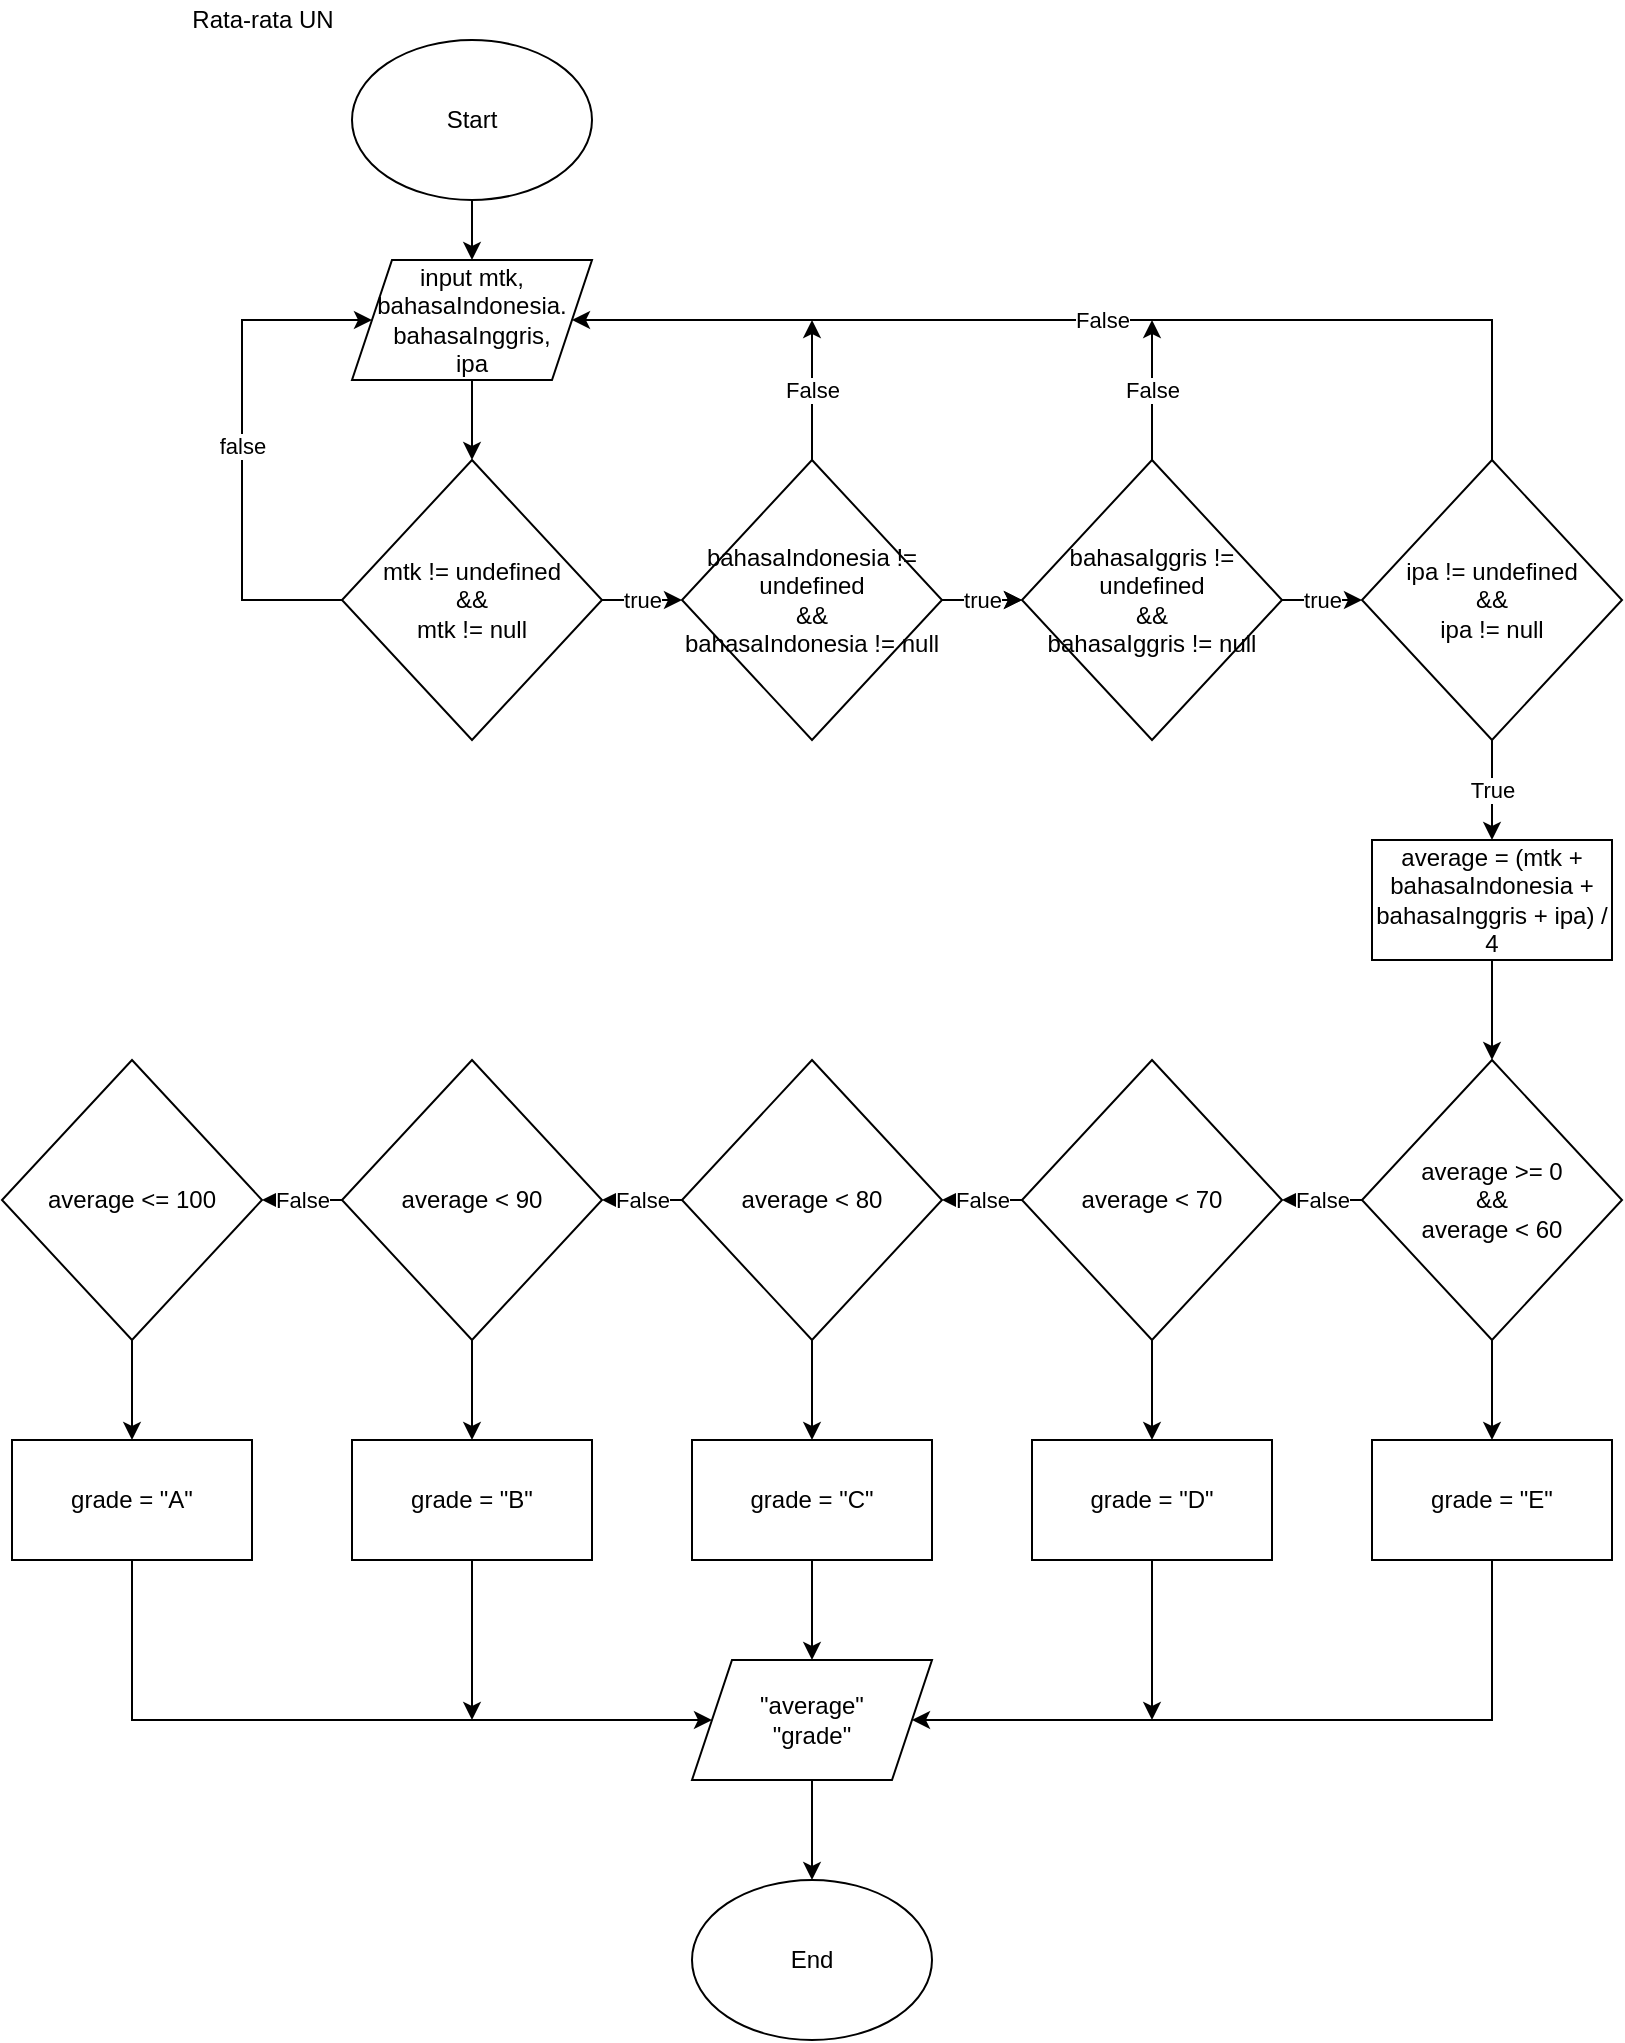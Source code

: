 <mxfile version="16.2.4" type="device"><diagram id="ZhCfuysZuzECdFkN9oMj" name="Page-1"><mxGraphModel dx="2272" dy="800" grid="1" gridSize="10" guides="1" tooltips="1" connect="1" arrows="1" fold="1" page="1" pageScale="1" pageWidth="850" pageHeight="1100" math="0" shadow="0"><root><mxCell id="0"/><mxCell id="1" parent="0"/><mxCell id="TNwVNXFPbQmfmxD6_Lbo-10" style="edgeStyle=orthogonalEdgeStyle;rounded=0;orthogonalLoop=1;jettySize=auto;html=1;" edge="1" parent="1" source="TNwVNXFPbQmfmxD6_Lbo-1" target="TNwVNXFPbQmfmxD6_Lbo-4"><mxGeometry relative="1" as="geometry"/></mxCell><mxCell id="TNwVNXFPbQmfmxD6_Lbo-1" value="Start" style="ellipse;whiteSpace=wrap;html=1;" vertex="1" parent="1"><mxGeometry x="85" y="30" width="120" height="80" as="geometry"/></mxCell><mxCell id="TNwVNXFPbQmfmxD6_Lbo-2" value="Rata-rata UN" style="text;html=1;align=center;verticalAlign=middle;resizable=0;points=[];autosize=1;strokeColor=none;fillColor=none;" vertex="1" parent="1"><mxGeometry x="-5" y="10" width="90" height="20" as="geometry"/></mxCell><mxCell id="TNwVNXFPbQmfmxD6_Lbo-25" style="edgeStyle=orthogonalEdgeStyle;rounded=0;orthogonalLoop=1;jettySize=auto;html=1;" edge="1" parent="1" source="TNwVNXFPbQmfmxD6_Lbo-3" target="TNwVNXFPbQmfmxD6_Lbo-24"><mxGeometry relative="1" as="geometry"/></mxCell><mxCell id="TNwVNXFPbQmfmxD6_Lbo-3" value="average = (mtk + bahasaIndonesia + bahasaInggris + ipa) / 4" style="whiteSpace=wrap;html=1;" vertex="1" parent="1"><mxGeometry x="595" y="430" width="120" height="60" as="geometry"/></mxCell><mxCell id="TNwVNXFPbQmfmxD6_Lbo-4" value="input mtk, bahasaIndonesia. bahasaInggris,&lt;br&gt;ipa" style="shape=parallelogram;perimeter=parallelogramPerimeter;whiteSpace=wrap;html=1;fixedSize=1;" vertex="1" parent="1"><mxGeometry x="85" y="140" width="120" height="60" as="geometry"/></mxCell><mxCell id="TNwVNXFPbQmfmxD6_Lbo-12" value="true" style="edgeStyle=orthogonalEdgeStyle;rounded=0;orthogonalLoop=1;jettySize=auto;html=1;" edge="1" parent="1" source="TNwVNXFPbQmfmxD6_Lbo-6" target="TNwVNXFPbQmfmxD6_Lbo-7"><mxGeometry relative="1" as="geometry"/></mxCell><mxCell id="TNwVNXFPbQmfmxD6_Lbo-16" value="false" style="edgeStyle=orthogonalEdgeStyle;rounded=0;orthogonalLoop=1;jettySize=auto;html=1;" edge="1" parent="1" source="TNwVNXFPbQmfmxD6_Lbo-6" target="TNwVNXFPbQmfmxD6_Lbo-4"><mxGeometry relative="1" as="geometry"><mxPoint x="-20" y="170" as="targetPoint"/><Array as="points"><mxPoint x="30" y="310"/><mxPoint x="30" y="170"/></Array></mxGeometry></mxCell><mxCell id="TNwVNXFPbQmfmxD6_Lbo-6" value="mtk != undefined &lt;br&gt;&amp;amp;&amp;amp; &lt;br&gt;mtk != null" style="rhombus;whiteSpace=wrap;html=1;" vertex="1" parent="1"><mxGeometry x="80" y="240" width="130" height="140" as="geometry"/></mxCell><mxCell id="TNwVNXFPbQmfmxD6_Lbo-13" style="edgeStyle=orthogonalEdgeStyle;rounded=0;orthogonalLoop=1;jettySize=auto;html=1;" edge="1" parent="1" source="TNwVNXFPbQmfmxD6_Lbo-7" target="TNwVNXFPbQmfmxD6_Lbo-8"><mxGeometry relative="1" as="geometry"/></mxCell><mxCell id="TNwVNXFPbQmfmxD6_Lbo-15" value="true" style="edgeStyle=orthogonalEdgeStyle;rounded=0;orthogonalLoop=1;jettySize=auto;html=1;" edge="1" parent="1" source="TNwVNXFPbQmfmxD6_Lbo-7" target="TNwVNXFPbQmfmxD6_Lbo-8"><mxGeometry relative="1" as="geometry"/></mxCell><mxCell id="TNwVNXFPbQmfmxD6_Lbo-21" value="False" style="edgeStyle=orthogonalEdgeStyle;rounded=0;orthogonalLoop=1;jettySize=auto;html=1;" edge="1" parent="1" source="TNwVNXFPbQmfmxD6_Lbo-7"><mxGeometry relative="1" as="geometry"><mxPoint x="315" y="170" as="targetPoint"/></mxGeometry></mxCell><mxCell id="TNwVNXFPbQmfmxD6_Lbo-7" value="bahasaIndonesia != undefined &lt;br&gt;&amp;amp;&amp;amp; &lt;br&gt;bahasaIndonesia&amp;nbsp;!= null" style="rhombus;whiteSpace=wrap;html=1;" vertex="1" parent="1"><mxGeometry x="250" y="240" width="130" height="140" as="geometry"/></mxCell><mxCell id="TNwVNXFPbQmfmxD6_Lbo-14" value="true" style="edgeStyle=orthogonalEdgeStyle;rounded=0;orthogonalLoop=1;jettySize=auto;html=1;" edge="1" parent="1" source="TNwVNXFPbQmfmxD6_Lbo-8" target="TNwVNXFPbQmfmxD6_Lbo-9"><mxGeometry relative="1" as="geometry"/></mxCell><mxCell id="TNwVNXFPbQmfmxD6_Lbo-20" value="False" style="edgeStyle=orthogonalEdgeStyle;rounded=0;orthogonalLoop=1;jettySize=auto;html=1;" edge="1" parent="1" source="TNwVNXFPbQmfmxD6_Lbo-8"><mxGeometry relative="1" as="geometry"><mxPoint x="485" y="170" as="targetPoint"/></mxGeometry></mxCell><mxCell id="TNwVNXFPbQmfmxD6_Lbo-8" value="bahasaIggris != undefined &lt;br&gt;&amp;amp;&amp;amp; &lt;br&gt;bahasaIggris != null" style="rhombus;whiteSpace=wrap;html=1;" vertex="1" parent="1"><mxGeometry x="420" y="240" width="130" height="140" as="geometry"/></mxCell><mxCell id="TNwVNXFPbQmfmxD6_Lbo-19" value="False" style="edgeStyle=orthogonalEdgeStyle;rounded=0;orthogonalLoop=1;jettySize=auto;html=1;" edge="1" parent="1" source="TNwVNXFPbQmfmxD6_Lbo-9" target="TNwVNXFPbQmfmxD6_Lbo-4"><mxGeometry relative="1" as="geometry"><mxPoint x="480" y="170" as="targetPoint"/><Array as="points"><mxPoint x="655" y="170"/></Array></mxGeometry></mxCell><mxCell id="TNwVNXFPbQmfmxD6_Lbo-22" value="True" style="edgeStyle=orthogonalEdgeStyle;rounded=0;orthogonalLoop=1;jettySize=auto;html=1;entryX=0.5;entryY=0;entryDx=0;entryDy=0;" edge="1" parent="1" source="TNwVNXFPbQmfmxD6_Lbo-9" target="TNwVNXFPbQmfmxD6_Lbo-3"><mxGeometry relative="1" as="geometry"/></mxCell><mxCell id="TNwVNXFPbQmfmxD6_Lbo-9" value="ipa != undefined &lt;br&gt;&amp;amp;&amp;amp; &lt;br&gt;ipa != null" style="rhombus;whiteSpace=wrap;html=1;" vertex="1" parent="1"><mxGeometry x="590" y="240" width="130" height="140" as="geometry"/></mxCell><mxCell id="TNwVNXFPbQmfmxD6_Lbo-11" value="" style="endArrow=classic;html=1;rounded=0;" edge="1" parent="1" source="TNwVNXFPbQmfmxD6_Lbo-4" target="TNwVNXFPbQmfmxD6_Lbo-6"><mxGeometry width="50" height="50" relative="1" as="geometry"><mxPoint x="400" y="390" as="sourcePoint"/><mxPoint x="450" y="340" as="targetPoint"/></mxGeometry></mxCell><mxCell id="TNwVNXFPbQmfmxD6_Lbo-30" value="False" style="edgeStyle=orthogonalEdgeStyle;rounded=0;orthogonalLoop=1;jettySize=auto;html=1;" edge="1" parent="1" source="TNwVNXFPbQmfmxD6_Lbo-24" target="TNwVNXFPbQmfmxD6_Lbo-26"><mxGeometry relative="1" as="geometry"/></mxCell><mxCell id="TNwVNXFPbQmfmxD6_Lbo-40" style="edgeStyle=orthogonalEdgeStyle;rounded=0;orthogonalLoop=1;jettySize=auto;html=1;" edge="1" parent="1" source="TNwVNXFPbQmfmxD6_Lbo-24" target="TNwVNXFPbQmfmxD6_Lbo-34"><mxGeometry relative="1" as="geometry"/></mxCell><mxCell id="TNwVNXFPbQmfmxD6_Lbo-24" value="average &amp;gt;= 0&lt;br&gt;&amp;amp;&amp;amp;&lt;br&gt;average &amp;lt; 60" style="rhombus;whiteSpace=wrap;html=1;" vertex="1" parent="1"><mxGeometry x="590" y="540" width="130" height="140" as="geometry"/></mxCell><mxCell id="TNwVNXFPbQmfmxD6_Lbo-31" value="False" style="edgeStyle=orthogonalEdgeStyle;rounded=0;orthogonalLoop=1;jettySize=auto;html=1;" edge="1" parent="1" source="TNwVNXFPbQmfmxD6_Lbo-26" target="TNwVNXFPbQmfmxD6_Lbo-27"><mxGeometry relative="1" as="geometry"/></mxCell><mxCell id="TNwVNXFPbQmfmxD6_Lbo-41" style="edgeStyle=orthogonalEdgeStyle;rounded=0;orthogonalLoop=1;jettySize=auto;html=1;" edge="1" parent="1" source="TNwVNXFPbQmfmxD6_Lbo-26" target="TNwVNXFPbQmfmxD6_Lbo-36"><mxGeometry relative="1" as="geometry"/></mxCell><mxCell id="TNwVNXFPbQmfmxD6_Lbo-26" value="average &amp;lt; 70" style="rhombus;whiteSpace=wrap;html=1;" vertex="1" parent="1"><mxGeometry x="420" y="540" width="130" height="140" as="geometry"/></mxCell><mxCell id="TNwVNXFPbQmfmxD6_Lbo-32" value="False" style="edgeStyle=orthogonalEdgeStyle;rounded=0;orthogonalLoop=1;jettySize=auto;html=1;" edge="1" parent="1" source="TNwVNXFPbQmfmxD6_Lbo-27" target="TNwVNXFPbQmfmxD6_Lbo-28"><mxGeometry relative="1" as="geometry"/></mxCell><mxCell id="TNwVNXFPbQmfmxD6_Lbo-43" style="edgeStyle=orthogonalEdgeStyle;rounded=0;orthogonalLoop=1;jettySize=auto;html=1;" edge="1" parent="1" source="TNwVNXFPbQmfmxD6_Lbo-27" target="TNwVNXFPbQmfmxD6_Lbo-35"><mxGeometry relative="1" as="geometry"/></mxCell><mxCell id="TNwVNXFPbQmfmxD6_Lbo-27" value="average &amp;lt; 80" style="rhombus;whiteSpace=wrap;html=1;" vertex="1" parent="1"><mxGeometry x="250" y="540" width="130" height="140" as="geometry"/></mxCell><mxCell id="TNwVNXFPbQmfmxD6_Lbo-33" value="False" style="edgeStyle=orthogonalEdgeStyle;rounded=0;orthogonalLoop=1;jettySize=auto;html=1;" edge="1" parent="1" source="TNwVNXFPbQmfmxD6_Lbo-28" target="TNwVNXFPbQmfmxD6_Lbo-29"><mxGeometry relative="1" as="geometry"/></mxCell><mxCell id="TNwVNXFPbQmfmxD6_Lbo-45" style="edgeStyle=orthogonalEdgeStyle;rounded=0;orthogonalLoop=1;jettySize=auto;html=1;" edge="1" parent="1" source="TNwVNXFPbQmfmxD6_Lbo-28" target="TNwVNXFPbQmfmxD6_Lbo-37"><mxGeometry relative="1" as="geometry"/></mxCell><mxCell id="TNwVNXFPbQmfmxD6_Lbo-28" value="average &amp;lt; 90" style="rhombus;whiteSpace=wrap;html=1;" vertex="1" parent="1"><mxGeometry x="80" y="540" width="130" height="140" as="geometry"/></mxCell><mxCell id="TNwVNXFPbQmfmxD6_Lbo-47" style="edgeStyle=orthogonalEdgeStyle;rounded=0;orthogonalLoop=1;jettySize=auto;html=1;" edge="1" parent="1" source="TNwVNXFPbQmfmxD6_Lbo-29" target="TNwVNXFPbQmfmxD6_Lbo-38"><mxGeometry relative="1" as="geometry"/></mxCell><mxCell id="TNwVNXFPbQmfmxD6_Lbo-29" value="average &amp;lt;= 100" style="rhombus;whiteSpace=wrap;html=1;" vertex="1" parent="1"><mxGeometry x="-90" y="540" width="130" height="140" as="geometry"/></mxCell><mxCell id="TNwVNXFPbQmfmxD6_Lbo-53" style="edgeStyle=orthogonalEdgeStyle;rounded=0;orthogonalLoop=1;jettySize=auto;html=1;entryX=1;entryY=0.5;entryDx=0;entryDy=0;" edge="1" parent="1" source="TNwVNXFPbQmfmxD6_Lbo-34" target="TNwVNXFPbQmfmxD6_Lbo-39"><mxGeometry relative="1" as="geometry"><mxPoint x="655" y="930" as="targetPoint"/><Array as="points"><mxPoint x="655" y="870"/></Array></mxGeometry></mxCell><mxCell id="TNwVNXFPbQmfmxD6_Lbo-34" value="grade = &quot;E&quot;" style="rounded=0;whiteSpace=wrap;html=1;" vertex="1" parent="1"><mxGeometry x="595" y="730" width="120" height="60" as="geometry"/></mxCell><mxCell id="TNwVNXFPbQmfmxD6_Lbo-51" style="edgeStyle=orthogonalEdgeStyle;rounded=0;orthogonalLoop=1;jettySize=auto;html=1;" edge="1" parent="1" source="TNwVNXFPbQmfmxD6_Lbo-35" target="TNwVNXFPbQmfmxD6_Lbo-39"><mxGeometry relative="1" as="geometry"/></mxCell><mxCell id="TNwVNXFPbQmfmxD6_Lbo-35" value="grade = &quot;C&quot;" style="rounded=0;whiteSpace=wrap;html=1;" vertex="1" parent="1"><mxGeometry x="255" y="730" width="120" height="60" as="geometry"/></mxCell><mxCell id="TNwVNXFPbQmfmxD6_Lbo-52" style="edgeStyle=orthogonalEdgeStyle;rounded=0;orthogonalLoop=1;jettySize=auto;html=1;" edge="1" parent="1" source="TNwVNXFPbQmfmxD6_Lbo-36"><mxGeometry relative="1" as="geometry"><mxPoint x="485" y="870" as="targetPoint"/></mxGeometry></mxCell><mxCell id="TNwVNXFPbQmfmxD6_Lbo-36" value="grade = &quot;D&quot;" style="rounded=0;whiteSpace=wrap;html=1;" vertex="1" parent="1"><mxGeometry x="425" y="730" width="120" height="60" as="geometry"/></mxCell><mxCell id="TNwVNXFPbQmfmxD6_Lbo-54" style="edgeStyle=orthogonalEdgeStyle;rounded=0;orthogonalLoop=1;jettySize=auto;html=1;" edge="1" parent="1" source="TNwVNXFPbQmfmxD6_Lbo-37"><mxGeometry relative="1" as="geometry"><mxPoint x="145" y="870" as="targetPoint"/></mxGeometry></mxCell><mxCell id="TNwVNXFPbQmfmxD6_Lbo-37" value="grade = &quot;B&quot;" style="rounded=0;whiteSpace=wrap;html=1;" vertex="1" parent="1"><mxGeometry x="85" y="730" width="120" height="60" as="geometry"/></mxCell><mxCell id="TNwVNXFPbQmfmxD6_Lbo-48" style="edgeStyle=orthogonalEdgeStyle;rounded=0;orthogonalLoop=1;jettySize=auto;html=1;" edge="1" parent="1" source="TNwVNXFPbQmfmxD6_Lbo-38" target="TNwVNXFPbQmfmxD6_Lbo-39"><mxGeometry relative="1" as="geometry"><mxPoint x="70" y="890" as="targetPoint"/><Array as="points"><mxPoint x="-25" y="870"/></Array></mxGeometry></mxCell><mxCell id="TNwVNXFPbQmfmxD6_Lbo-38" value="grade = &quot;A&quot;" style="rounded=0;whiteSpace=wrap;html=1;" vertex="1" parent="1"><mxGeometry x="-85" y="730" width="120" height="60" as="geometry"/></mxCell><mxCell id="TNwVNXFPbQmfmxD6_Lbo-56" style="edgeStyle=orthogonalEdgeStyle;rounded=0;orthogonalLoop=1;jettySize=auto;html=1;" edge="1" parent="1" source="TNwVNXFPbQmfmxD6_Lbo-39" target="TNwVNXFPbQmfmxD6_Lbo-55"><mxGeometry relative="1" as="geometry"/></mxCell><mxCell id="TNwVNXFPbQmfmxD6_Lbo-39" value="&quot;average&quot;&lt;br&gt;&quot;grade&quot;" style="shape=parallelogram;perimeter=parallelogramPerimeter;whiteSpace=wrap;html=1;fixedSize=1;" vertex="1" parent="1"><mxGeometry x="255" y="840" width="120" height="60" as="geometry"/></mxCell><mxCell id="TNwVNXFPbQmfmxD6_Lbo-55" value="End" style="ellipse;whiteSpace=wrap;html=1;" vertex="1" parent="1"><mxGeometry x="255" y="950" width="120" height="80" as="geometry"/></mxCell></root></mxGraphModel></diagram></mxfile>